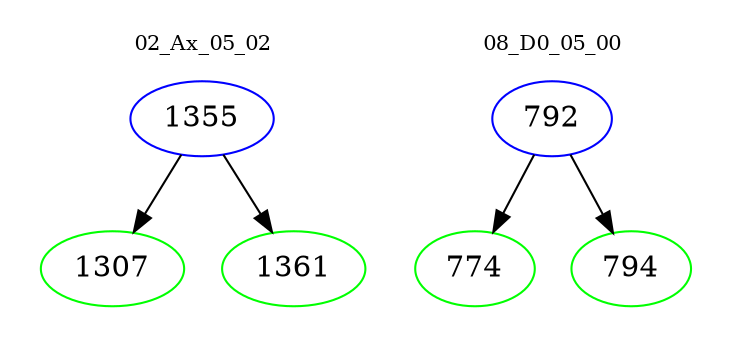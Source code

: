 digraph{
subgraph cluster_0 {
color = white
label = "02_Ax_05_02";
fontsize=10;
T0_1355 [label="1355", color="blue"]
T0_1355 -> T0_1307 [color="black"]
T0_1307 [label="1307", color="green"]
T0_1355 -> T0_1361 [color="black"]
T0_1361 [label="1361", color="green"]
}
subgraph cluster_1 {
color = white
label = "08_D0_05_00";
fontsize=10;
T1_792 [label="792", color="blue"]
T1_792 -> T1_774 [color="black"]
T1_774 [label="774", color="green"]
T1_792 -> T1_794 [color="black"]
T1_794 [label="794", color="green"]
}
}
